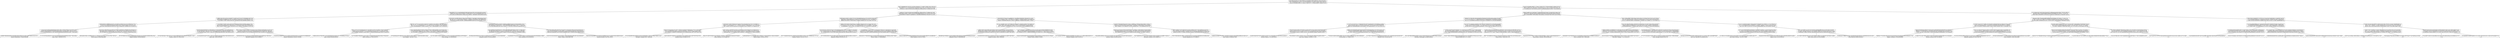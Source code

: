 graph g {
 node [shape="record"];
graph [rankdir="BT"];
"be910982854b92a5c70b07f49f424a4a6bdfeb2488536db5d3135dace04c80a2" [label="be910982854b92a5c70b07f49f424a4a6bdfeb2488536db5d3135dace04c80a2 \n 60d7339688f40491a95cb31c91692e29da9e3c131a60b2194fba7462e1d94109\n dec4610440dd8e289821c126ecac748b552f7c7705fae4568bd72d08a07d533f"];
"60d7339688f40491a95cb31c91692e29da9e3c131a60b2194fba7462e1d94109"--"be910982854b92a5c70b07f49f424a4a6bdfeb2488536db5d3135dace04c80a2"
"dec4610440dd8e289821c126ecac748b552f7c7705fae4568bd72d08a07d533f"--"be910982854b92a5c70b07f49f424a4a6bdfeb2488536db5d3135dace04c80a2"
"60d7339688f40491a95cb31c91692e29da9e3c131a60b2194fba7462e1d94109" [label="60d7339688f40491a95cb31c91692e29da9e3c131a60b2194fba7462e1d94109 \n 286e90f947b7a3cc4ed4bd6bb6979dfcdb63babc67f61c65c936d3d02ea3ab5d\n 1048f4e54726a910305bd1a6cd366ff03facccffdeb4d95a374388eb34d7c99f"];
"286e90f947b7a3cc4ed4bd6bb6979dfcdb63babc67f61c65c936d3d02ea3ab5d"--"60d7339688f40491a95cb31c91692e29da9e3c131a60b2194fba7462e1d94109"
"1048f4e54726a910305bd1a6cd366ff03facccffdeb4d95a374388eb34d7c99f"--"60d7339688f40491a95cb31c91692e29da9e3c131a60b2194fba7462e1d94109"
"286e90f947b7a3cc4ed4bd6bb6979dfcdb63babc67f61c65c936d3d02ea3ab5d" [label="286e90f947b7a3cc4ed4bd6bb6979dfcdb63babc67f61c65c936d3d02ea3ab5d \n 12df605c08c2bd1c935441bd4bf475ca6fc05a0767a0a76328b689d5c0827dc0\n 3d7d32801e355f9b3d00c6158bacd26c53f6f591746e0db87a5662b084e2bd28"];
"12df605c08c2bd1c935441bd4bf475ca6fc05a0767a0a76328b689d5c0827dc0"--"286e90f947b7a3cc4ed4bd6bb6979dfcdb63babc67f61c65c936d3d02ea3ab5d"
"3d7d32801e355f9b3d00c6158bacd26c53f6f591746e0db87a5662b084e2bd28"--"286e90f947b7a3cc4ed4bd6bb6979dfcdb63babc67f61c65c936d3d02ea3ab5d"
"12df605c08c2bd1c935441bd4bf475ca6fc05a0767a0a76328b689d5c0827dc0" [label="12df605c08c2bd1c935441bd4bf475ca6fc05a0767a0a76328b689d5c0827dc0 \n adb09a9d634c49ffdbb5e0c4b1ca42ed65e31d68d16cdcc02a02f9b028c2253c\n 113e2389d137e987c4e0ecc06332b75859efce6205fa1fa608fcacbfe64c756a"];
"adb09a9d634c49ffdbb5e0c4b1ca42ed65e31d68d16cdcc02a02f9b028c2253c"--"12df605c08c2bd1c935441bd4bf475ca6fc05a0767a0a76328b689d5c0827dc0"
"113e2389d137e987c4e0ecc06332b75859efce6205fa1fa608fcacbfe64c756a"--"12df605c08c2bd1c935441bd4bf475ca6fc05a0767a0a76328b689d5c0827dc0"
"adb09a9d634c49ffdbb5e0c4b1ca42ed65e31d68d16cdcc02a02f9b028c2253c" [label="adb09a9d634c49ffdbb5e0c4b1ca42ed65e31d68d16cdcc02a02f9b028c2253c \n 1320a23e55c56dbeef0e9b0e6b4cb65ec3ff1c15b9a619b8a51dc033f23caf2f\n 5b502dd1a396cf0eba4e4c0602ea5789c5c4dd6049c2c99df8545b2593b00c54"];
"1320a23e55c56dbeef0e9b0e6b4cb65ec3ff1c15b9a619b8a51dc033f23caf2f"--"adb09a9d634c49ffdbb5e0c4b1ca42ed65e31d68d16cdcc02a02f9b028c2253c"
"5b502dd1a396cf0eba4e4c0602ea5789c5c4dd6049c2c99df8545b2593b00c54"--"adb09a9d634c49ffdbb5e0c4b1ca42ed65e31d68d16cdcc02a02f9b028c2253c"
"1320a23e55c56dbeef0e9b0e6b4cb65ec3ff1c15b9a619b8a51dc033f23caf2f" [label="1320a23e55c56dbeef0e9b0e6b4cb65ec3ff1c15b9a619b8a51dc033f23caf2f \n de98fb7868dd0be80007b4f2df644db5d2883074ac08cced87c2661423203793\n 5115516203bad48ed25c16d74ad2695bb6da8465b69f5fe442d6c778d2c66fa1"];
"de98fb7868dd0be80007b4f2df644db5d2883074ac08cced87c2661423203793"--"1320a23e55c56dbeef0e9b0e6b4cb65ec3ff1c15b9a619b8a51dc033f23caf2f"
"5115516203bad48ed25c16d74ad2695bb6da8465b69f5fe442d6c778d2c66fa1"--"1320a23e55c56dbeef0e9b0e6b4cb65ec3ff1c15b9a619b8a51dc033f23caf2f"
"de98fb7868dd0be80007b4f2df644db5d2883074ac08cced87c2661423203793" [label="de98fb7868dd0be80007b4f2df644db5d2883074ac08cced87c2661423203793 \n Emilia Miramontes 5768581994586"];
"5115516203bad48ed25c16d74ad2695bb6da8465b69f5fe442d6c778d2c66fa1" [label="5115516203bad48ed25c16d74ad2695bb6da8465b69f5fe442d6c778d2c66fa1 \n Juan Curiel 7249529279753"];
"5b502dd1a396cf0eba4e4c0602ea5789c5c4dd6049c2c99df8545b2593b00c54" [label="5b502dd1a396cf0eba4e4c0602ea5789c5c4dd6049c2c99df8545b2593b00c54 \n d903ed00239bc14109848cdee77cc7995e923ad732f3a1067f41f78917905543\n f9576f78fe60c4d16d833e4eb8600b5a40aafc25a2305dbe540d80e59fca20ea"];
"d903ed00239bc14109848cdee77cc7995e923ad732f3a1067f41f78917905543"--"5b502dd1a396cf0eba4e4c0602ea5789c5c4dd6049c2c99df8545b2593b00c54"
"f9576f78fe60c4d16d833e4eb8600b5a40aafc25a2305dbe540d80e59fca20ea"--"5b502dd1a396cf0eba4e4c0602ea5789c5c4dd6049c2c99df8545b2593b00c54"
"d903ed00239bc14109848cdee77cc7995e923ad732f3a1067f41f78917905543" [label="d903ed00239bc14109848cdee77cc7995e923ad732f3a1067f41f78917905543 \n Eloisa Rincón 9298434863898"];
"f9576f78fe60c4d16d833e4eb8600b5a40aafc25a2305dbe540d80e59fca20ea" [label="f9576f78fe60c4d16d833e4eb8600b5a40aafc25a2305dbe540d80e59fca20ea \n Raquel Arellano 5818955666924"];
"113e2389d137e987c4e0ecc06332b75859efce6205fa1fa608fcacbfe64c756a" [label="113e2389d137e987c4e0ecc06332b75859efce6205fa1fa608fcacbfe64c756a \n 46c92b449ed56b06653ec7806a893fca3759362880184ee1a9f3cf996d9dc8c5\n ff0537485e57f3f66025bdcd7c6a4361b1d242780e632c6f5a68aac2a2dc52a6"];
"46c92b449ed56b06653ec7806a893fca3759362880184ee1a9f3cf996d9dc8c5"--"113e2389d137e987c4e0ecc06332b75859efce6205fa1fa608fcacbfe64c756a"
"ff0537485e57f3f66025bdcd7c6a4361b1d242780e632c6f5a68aac2a2dc52a6"--"113e2389d137e987c4e0ecc06332b75859efce6205fa1fa608fcacbfe64c756a"
"46c92b449ed56b06653ec7806a893fca3759362880184ee1a9f3cf996d9dc8c5" [label="46c92b449ed56b06653ec7806a893fca3759362880184ee1a9f3cf996d9dc8c5 \n 2d7ab539d28ab17efee1697a5272844cdd8b5db55402a89e44339baf92c7a952\n d1a2beaf5e03ea4674c85112b61dc4769bda5abe048c00fce7fa919d5832e3c6"];
"2d7ab539d28ab17efee1697a5272844cdd8b5db55402a89e44339baf92c7a952"--"46c92b449ed56b06653ec7806a893fca3759362880184ee1a9f3cf996d9dc8c5"
"d1a2beaf5e03ea4674c85112b61dc4769bda5abe048c00fce7fa919d5832e3c6"--"46c92b449ed56b06653ec7806a893fca3759362880184ee1a9f3cf996d9dc8c5"
"2d7ab539d28ab17efee1697a5272844cdd8b5db55402a89e44339baf92c7a952" [label="2d7ab539d28ab17efee1697a5272844cdd8b5db55402a89e44339baf92c7a952 \n Natalia Ureña 4131766125532"];
"d1a2beaf5e03ea4674c85112b61dc4769bda5abe048c00fce7fa919d5832e3c6" [label="d1a2beaf5e03ea4674c85112b61dc4769bda5abe048c00fce7fa919d5832e3c6 \n Anita Leal 7395118785367"];
"ff0537485e57f3f66025bdcd7c6a4361b1d242780e632c6f5a68aac2a2dc52a6" [label="ff0537485e57f3f66025bdcd7c6a4361b1d242780e632c6f5a68aac2a2dc52a6 \n 1d65fe565619ea14423b4aeacd7f9dfcbbf0985fce6fc3faf4f33ea738010d1c\n b349059ca5488d7f37d23ca1eb8a4a483945055fa12a2a0825e7b23f68f46e0f"];
"1d65fe565619ea14423b4aeacd7f9dfcbbf0985fce6fc3faf4f33ea738010d1c"--"ff0537485e57f3f66025bdcd7c6a4361b1d242780e632c6f5a68aac2a2dc52a6"
"b349059ca5488d7f37d23ca1eb8a4a483945055fa12a2a0825e7b23f68f46e0f"--"ff0537485e57f3f66025bdcd7c6a4361b1d242780e632c6f5a68aac2a2dc52a6"
"1d65fe565619ea14423b4aeacd7f9dfcbbf0985fce6fc3faf4f33ea738010d1c" [label="1d65fe565619ea14423b4aeacd7f9dfcbbf0985fce6fc3faf4f33ea738010d1c \n Bernardo Hinojosa 5423125969577"];
"b349059ca5488d7f37d23ca1eb8a4a483945055fa12a2a0825e7b23f68f46e0f" [label="b349059ca5488d7f37d23ca1eb8a4a483945055fa12a2a0825e7b23f68f46e0f \n Manuel Manzanares 8549191766348"];
"3d7d32801e355f9b3d00c6158bacd26c53f6f591746e0db87a5662b084e2bd28" [label="3d7d32801e355f9b3d00c6158bacd26c53f6f591746e0db87a5662b084e2bd28 \n dfb70d11cd77414a443949c3c9eb2b72169d06102da288f1b13697aff04ad3ce\n 0a686964d1fa3bdf1a9448fc7a48fddea8eff8092da054433639cb0bfd1245c8"];
"dfb70d11cd77414a443949c3c9eb2b72169d06102da288f1b13697aff04ad3ce"--"3d7d32801e355f9b3d00c6158bacd26c53f6f591746e0db87a5662b084e2bd28"
"0a686964d1fa3bdf1a9448fc7a48fddea8eff8092da054433639cb0bfd1245c8"--"3d7d32801e355f9b3d00c6158bacd26c53f6f591746e0db87a5662b084e2bd28"
"dfb70d11cd77414a443949c3c9eb2b72169d06102da288f1b13697aff04ad3ce" [label="dfb70d11cd77414a443949c3c9eb2b72169d06102da288f1b13697aff04ad3ce \n f9811a5753126156d49eeafc32712810697a243072e5a8fc6c13f2b7eeddf565\n f33b14484dbbe88af576366c3cf38e42370d715df93e8af6811b437020bacbd1"];
"f9811a5753126156d49eeafc32712810697a243072e5a8fc6c13f2b7eeddf565"--"dfb70d11cd77414a443949c3c9eb2b72169d06102da288f1b13697aff04ad3ce"
"f33b14484dbbe88af576366c3cf38e42370d715df93e8af6811b437020bacbd1"--"dfb70d11cd77414a443949c3c9eb2b72169d06102da288f1b13697aff04ad3ce"
"f9811a5753126156d49eeafc32712810697a243072e5a8fc6c13f2b7eeddf565" [label="f9811a5753126156d49eeafc32712810697a243072e5a8fc6c13f2b7eeddf565 \n 349fd1dcf542e79e91f871533cb36bd9e9f1835a99ccd2c731ec6d9ca47365a5\n 3a27b3e8884788dafd331eab14a6ec7e7d6a9b56ba6eb49ab180e43760edcf3e"];
"349fd1dcf542e79e91f871533cb36bd9e9f1835a99ccd2c731ec6d9ca47365a5"--"f9811a5753126156d49eeafc32712810697a243072e5a8fc6c13f2b7eeddf565"
"3a27b3e8884788dafd331eab14a6ec7e7d6a9b56ba6eb49ab180e43760edcf3e"--"f9811a5753126156d49eeafc32712810697a243072e5a8fc6c13f2b7eeddf565"
"349fd1dcf542e79e91f871533cb36bd9e9f1835a99ccd2c731ec6d9ca47365a5" [label="349fd1dcf542e79e91f871533cb36bd9e9f1835a99ccd2c731ec6d9ca47365a5 \n Julia Corona 9616636196552"];
"3a27b3e8884788dafd331eab14a6ec7e7d6a9b56ba6eb49ab180e43760edcf3e" [label="3a27b3e8884788dafd331eab14a6ec7e7d6a9b56ba6eb49ab180e43760edcf3e \n Berta Carrasco 4778315315575"];
"f33b14484dbbe88af576366c3cf38e42370d715df93e8af6811b437020bacbd1" [label="f33b14484dbbe88af576366c3cf38e42370d715df93e8af6811b437020bacbd1 \n 4576e490a6a587c88d2a613c8c1d8de2474f5010db30719b98549c9d90cc6dda\n bca74b1a88d1500ff2f16d0c001cc07d51eca92efe91b940080eec26f70084b0"];
"4576e490a6a587c88d2a613c8c1d8de2474f5010db30719b98549c9d90cc6dda"--"f33b14484dbbe88af576366c3cf38e42370d715df93e8af6811b437020bacbd1"
"bca74b1a88d1500ff2f16d0c001cc07d51eca92efe91b940080eec26f70084b0"--"f33b14484dbbe88af576366c3cf38e42370d715df93e8af6811b437020bacbd1"
"4576e490a6a587c88d2a613c8c1d8de2474f5010db30719b98549c9d90cc6dda" [label="4576e490a6a587c88d2a613c8c1d8de2474f5010db30719b98549c9d90cc6dda \n Lola Delapaz 7382344774121"];
"bca74b1a88d1500ff2f16d0c001cc07d51eca92efe91b940080eec26f70084b0" [label="bca74b1a88d1500ff2f16d0c001cc07d51eca92efe91b940080eec26f70084b0 \n Sonia Arteaga 2511893949443"];
"0a686964d1fa3bdf1a9448fc7a48fddea8eff8092da054433639cb0bfd1245c8" [label="0a686964d1fa3bdf1a9448fc7a48fddea8eff8092da054433639cb0bfd1245c8 \n cde14ddfb9bc054b9936203711982c8d5ef880468f7668e41f3627107f8b258b\n 37c670ba3af6aae0bc4947b5a37ba49137155b2b5b74f03ae5454ee640824f12"];
"cde14ddfb9bc054b9936203711982c8d5ef880468f7668e41f3627107f8b258b"--"0a686964d1fa3bdf1a9448fc7a48fddea8eff8092da054433639cb0bfd1245c8"
"37c670ba3af6aae0bc4947b5a37ba49137155b2b5b74f03ae5454ee640824f12"--"0a686964d1fa3bdf1a9448fc7a48fddea8eff8092da054433639cb0bfd1245c8"
"cde14ddfb9bc054b9936203711982c8d5ef880468f7668e41f3627107f8b258b" [label="cde14ddfb9bc054b9936203711982c8d5ef880468f7668e41f3627107f8b258b \n fb19fdec68283f49ad792760d147c6d6ba4b7f2f71fa5fc5d73444520b963f60\n 1aba4fbe6627be2afb2b2d9437b6bece7a920b5d3e8a62842949edfeea7af860"];
"fb19fdec68283f49ad792760d147c6d6ba4b7f2f71fa5fc5d73444520b963f60"--"cde14ddfb9bc054b9936203711982c8d5ef880468f7668e41f3627107f8b258b"
"1aba4fbe6627be2afb2b2d9437b6bece7a920b5d3e8a62842949edfeea7af860"--"cde14ddfb9bc054b9936203711982c8d5ef880468f7668e41f3627107f8b258b"
"fb19fdec68283f49ad792760d147c6d6ba4b7f2f71fa5fc5d73444520b963f60" [label="fb19fdec68283f49ad792760d147c6d6ba4b7f2f71fa5fc5d73444520b963f60 \n Benjamín Atencio 3423442386382"];
"1aba4fbe6627be2afb2b2d9437b6bece7a920b5d3e8a62842949edfeea7af860" [label="1aba4fbe6627be2afb2b2d9437b6bece7a920b5d3e8a62842949edfeea7af860 \n Luisa Ledesma 9535259393415"];
"37c670ba3af6aae0bc4947b5a37ba49137155b2b5b74f03ae5454ee640824f12" [label="37c670ba3af6aae0bc4947b5a37ba49137155b2b5b74f03ae5454ee640824f12 \n c563252d14b2e0e4b47b2445c8d0611f2fb50d9838b4e88c4f423eee2b8d4650\n 0d69c0b35deab0887ed576f549318d0fbb01ba4751b9d3910fa5cdbb0fc2be0d"];
"c563252d14b2e0e4b47b2445c8d0611f2fb50d9838b4e88c4f423eee2b8d4650"--"37c670ba3af6aae0bc4947b5a37ba49137155b2b5b74f03ae5454ee640824f12"
"0d69c0b35deab0887ed576f549318d0fbb01ba4751b9d3910fa5cdbb0fc2be0d"--"37c670ba3af6aae0bc4947b5a37ba49137155b2b5b74f03ae5454ee640824f12"
"c563252d14b2e0e4b47b2445c8d0611f2fb50d9838b4e88c4f423eee2b8d4650" [label="c563252d14b2e0e4b47b2445c8d0611f2fb50d9838b4e88c4f423eee2b8d4650 \n Tomás Collazo 3248334987396"];
"0d69c0b35deab0887ed576f549318d0fbb01ba4751b9d3910fa5cdbb0fc2be0d" [label="0d69c0b35deab0887ed576f549318d0fbb01ba4751b9d3910fa5cdbb0fc2be0d \n Gabriela Rosales 9143782178676"];
"1048f4e54726a910305bd1a6cd366ff03facccffdeb4d95a374388eb34d7c99f" [label="1048f4e54726a910305bd1a6cd366ff03facccffdeb4d95a374388eb34d7c99f \n b69f3ab6a2a5b921a309e7d37a9159fcd8d8848adcea2255c503f32328542063\n 9b2dd3f4f31f70a8ac97aad6fdb591156a08fb43669d5fdc350bcd67811a01fe"];
"b69f3ab6a2a5b921a309e7d37a9159fcd8d8848adcea2255c503f32328542063"--"1048f4e54726a910305bd1a6cd366ff03facccffdeb4d95a374388eb34d7c99f"
"9b2dd3f4f31f70a8ac97aad6fdb591156a08fb43669d5fdc350bcd67811a01fe"--"1048f4e54726a910305bd1a6cd366ff03facccffdeb4d95a374388eb34d7c99f"
"b69f3ab6a2a5b921a309e7d37a9159fcd8d8848adcea2255c503f32328542063" [label="b69f3ab6a2a5b921a309e7d37a9159fcd8d8848adcea2255c503f32328542063 \n 1ddaf3ef427e09d16680e91623abd4cd7e0ccfc0ed9cf10e22b471502df8d214\n f9dfbe550f1600f337983f2f3da147a8fe831668afc42674c3c29a9c70612625"];
"1ddaf3ef427e09d16680e91623abd4cd7e0ccfc0ed9cf10e22b471502df8d214"--"b69f3ab6a2a5b921a309e7d37a9159fcd8d8848adcea2255c503f32328542063"
"f9dfbe550f1600f337983f2f3da147a8fe831668afc42674c3c29a9c70612625"--"b69f3ab6a2a5b921a309e7d37a9159fcd8d8848adcea2255c503f32328542063"
"1ddaf3ef427e09d16680e91623abd4cd7e0ccfc0ed9cf10e22b471502df8d214" [label="1ddaf3ef427e09d16680e91623abd4cd7e0ccfc0ed9cf10e22b471502df8d214 \n f4eba37335ede46aa2512977119fcfe2324604827d069ab9aa770c27c5920a86\n 8ff131b0eb1a28f7ff7fcee44031a434b0bf4c2ec83704b8c971b75d8b562541"];
"f4eba37335ede46aa2512977119fcfe2324604827d069ab9aa770c27c5920a86"--"1ddaf3ef427e09d16680e91623abd4cd7e0ccfc0ed9cf10e22b471502df8d214"
"8ff131b0eb1a28f7ff7fcee44031a434b0bf4c2ec83704b8c971b75d8b562541"--"1ddaf3ef427e09d16680e91623abd4cd7e0ccfc0ed9cf10e22b471502df8d214"
"f4eba37335ede46aa2512977119fcfe2324604827d069ab9aa770c27c5920a86" [label="f4eba37335ede46aa2512977119fcfe2324604827d069ab9aa770c27c5920a86 \n 67e1f3c8b4f95594ceddb834a4052fc4b808d9e12368783338aa7d8df225ef5c\n caf451b0643f725dba933140a000b91ce25c28b94ec0eb1c087f7b97f3d1976b"];
"67e1f3c8b4f95594ceddb834a4052fc4b808d9e12368783338aa7d8df225ef5c"--"f4eba37335ede46aa2512977119fcfe2324604827d069ab9aa770c27c5920a86"
"caf451b0643f725dba933140a000b91ce25c28b94ec0eb1c087f7b97f3d1976b"--"f4eba37335ede46aa2512977119fcfe2324604827d069ab9aa770c27c5920a86"
"67e1f3c8b4f95594ceddb834a4052fc4b808d9e12368783338aa7d8df225ef5c" [label="67e1f3c8b4f95594ceddb834a4052fc4b808d9e12368783338aa7d8df225ef5c \n Santiago Colunga 6545172881849"];
"caf451b0643f725dba933140a000b91ce25c28b94ec0eb1c087f7b97f3d1976b" [label="caf451b0643f725dba933140a000b91ce25c28b94ec0eb1c087f7b97f3d1976b \n Ariadna Duran 5978845147327"];
"8ff131b0eb1a28f7ff7fcee44031a434b0bf4c2ec83704b8c971b75d8b562541" [label="8ff131b0eb1a28f7ff7fcee44031a434b0bf4c2ec83704b8c971b75d8b562541 \n fb0ce7d1398736546e72da7f3956dcc294093cc7f46a9d86559e64c8479e0bdc\n 1a6984ef92bb574c239bbf6d1ef81fccf88d5a77e6ebcbb0042c18b44328b098"];
"fb0ce7d1398736546e72da7f3956dcc294093cc7f46a9d86559e64c8479e0bdc"--"8ff131b0eb1a28f7ff7fcee44031a434b0bf4c2ec83704b8c971b75d8b562541"
"1a6984ef92bb574c239bbf6d1ef81fccf88d5a77e6ebcbb0042c18b44328b098"--"8ff131b0eb1a28f7ff7fcee44031a434b0bf4c2ec83704b8c971b75d8b562541"
"fb0ce7d1398736546e72da7f3956dcc294093cc7f46a9d86559e64c8479e0bdc" [label="fb0ce7d1398736546e72da7f3956dcc294093cc7f46a9d86559e64c8479e0bdc \n Berta Pedraza 3133762889729"];
"1a6984ef92bb574c239bbf6d1ef81fccf88d5a77e6ebcbb0042c18b44328b098" [label="1a6984ef92bb574c239bbf6d1ef81fccf88d5a77e6ebcbb0042c18b44328b098 \n Andrés Anaya 1453651187815"];
"f9dfbe550f1600f337983f2f3da147a8fe831668afc42674c3c29a9c70612625" [label="f9dfbe550f1600f337983f2f3da147a8fe831668afc42674c3c29a9c70612625 \n 91616c94181c392f23d7ded772870e9bbb6ed4b014d3312e50ffb5371e644e8b\n 2c44dfdf6bf61c7aed1ac2f972a326add1057962d1411bbd26f1f2c3ade3af5f"];
"91616c94181c392f23d7ded772870e9bbb6ed4b014d3312e50ffb5371e644e8b"--"f9dfbe550f1600f337983f2f3da147a8fe831668afc42674c3c29a9c70612625"
"2c44dfdf6bf61c7aed1ac2f972a326add1057962d1411bbd26f1f2c3ade3af5f"--"f9dfbe550f1600f337983f2f3da147a8fe831668afc42674c3c29a9c70612625"
"91616c94181c392f23d7ded772870e9bbb6ed4b014d3312e50ffb5371e644e8b" [label="91616c94181c392f23d7ded772870e9bbb6ed4b014d3312e50ffb5371e644e8b \n 667274d4b0629ed2cb1c080603af3004d8602100cb1c26113d5bfce3e176741b\n 3f2743f390c893bc7b33f159f024a881ddae58e628b78f64da30fd1ec18dc01f"];
"667274d4b0629ed2cb1c080603af3004d8602100cb1c26113d5bfce3e176741b"--"91616c94181c392f23d7ded772870e9bbb6ed4b014d3312e50ffb5371e644e8b"
"3f2743f390c893bc7b33f159f024a881ddae58e628b78f64da30fd1ec18dc01f"--"91616c94181c392f23d7ded772870e9bbb6ed4b014d3312e50ffb5371e644e8b"
"667274d4b0629ed2cb1c080603af3004d8602100cb1c26113d5bfce3e176741b" [label="667274d4b0629ed2cb1c080603af3004d8602100cb1c26113d5bfce3e176741b \n Virginia Fuentes 3415351797317"];
"3f2743f390c893bc7b33f159f024a881ddae58e628b78f64da30fd1ec18dc01f" [label="3f2743f390c893bc7b33f159f024a881ddae58e628b78f64da30fd1ec18dc01f \n Alejandra Palomo 8529341247131"];
"2c44dfdf6bf61c7aed1ac2f972a326add1057962d1411bbd26f1f2c3ade3af5f" [label="2c44dfdf6bf61c7aed1ac2f972a326add1057962d1411bbd26f1f2c3ade3af5f \n bbd3a0422178bc8bc8a4a6a73dc9b463fb54639426a79d7d98b8ea20b675866d\n aebba245d8b1d873ed00b36dd0bde456e53eb20aa9892af8d791c9c69f839f17"];
"bbd3a0422178bc8bc8a4a6a73dc9b463fb54639426a79d7d98b8ea20b675866d"--"2c44dfdf6bf61c7aed1ac2f972a326add1057962d1411bbd26f1f2c3ade3af5f"
"aebba245d8b1d873ed00b36dd0bde456e53eb20aa9892af8d791c9c69f839f17"--"2c44dfdf6bf61c7aed1ac2f972a326add1057962d1411bbd26f1f2c3ade3af5f"
"bbd3a0422178bc8bc8a4a6a73dc9b463fb54639426a79d7d98b8ea20b675866d" [label="bbd3a0422178bc8bc8a4a6a73dc9b463fb54639426a79d7d98b8ea20b675866d \n Martín Solano 1375985648945"];
"aebba245d8b1d873ed00b36dd0bde456e53eb20aa9892af8d791c9c69f839f17" [label="aebba245d8b1d873ed00b36dd0bde456e53eb20aa9892af8d791c9c69f839f17 \n Elena Esparza 4156133725951"];
"9b2dd3f4f31f70a8ac97aad6fdb591156a08fb43669d5fdc350bcd67811a01fe" [label="9b2dd3f4f31f70a8ac97aad6fdb591156a08fb43669d5fdc350bcd67811a01fe \n d417e11484f0f11d0127d7678fa2033199e4d71cc9b08e3a998257b61689d1e9\n 184d620798e9b68396a4b55228cbc149ff80dac70f48da0380a289811336dcc7"];
"d417e11484f0f11d0127d7678fa2033199e4d71cc9b08e3a998257b61689d1e9"--"9b2dd3f4f31f70a8ac97aad6fdb591156a08fb43669d5fdc350bcd67811a01fe"
"184d620798e9b68396a4b55228cbc149ff80dac70f48da0380a289811336dcc7"--"9b2dd3f4f31f70a8ac97aad6fdb591156a08fb43669d5fdc350bcd67811a01fe"
"d417e11484f0f11d0127d7678fa2033199e4d71cc9b08e3a998257b61689d1e9" [label="d417e11484f0f11d0127d7678fa2033199e4d71cc9b08e3a998257b61689d1e9 \n e36ffc704fb7c9d454f6ba5fd10b902a7bf31fc4d485a636e2106c8ac6bfe0a2\n caa371edc8a9212e896983e5ca57ba141e5d1ae0325f3f61fb98ff8595e3fe01"];
"e36ffc704fb7c9d454f6ba5fd10b902a7bf31fc4d485a636e2106c8ac6bfe0a2"--"d417e11484f0f11d0127d7678fa2033199e4d71cc9b08e3a998257b61689d1e9"
"caa371edc8a9212e896983e5ca57ba141e5d1ae0325f3f61fb98ff8595e3fe01"--"d417e11484f0f11d0127d7678fa2033199e4d71cc9b08e3a998257b61689d1e9"
"e36ffc704fb7c9d454f6ba5fd10b902a7bf31fc4d485a636e2106c8ac6bfe0a2" [label="e36ffc704fb7c9d454f6ba5fd10b902a7bf31fc4d485a636e2106c8ac6bfe0a2 \n cff046ff18ab76666b152ab053dd6801bf63a9d0a0e208b6619349ebaa2b2eb0\n 140c685005632dcf6c6451e4ef556324318e3141a6f3b85c614e6f0749d79d52"];
"cff046ff18ab76666b152ab053dd6801bf63a9d0a0e208b6619349ebaa2b2eb0"--"e36ffc704fb7c9d454f6ba5fd10b902a7bf31fc4d485a636e2106c8ac6bfe0a2"
"140c685005632dcf6c6451e4ef556324318e3141a6f3b85c614e6f0749d79d52"--"e36ffc704fb7c9d454f6ba5fd10b902a7bf31fc4d485a636e2106c8ac6bfe0a2"
"cff046ff18ab76666b152ab053dd6801bf63a9d0a0e208b6619349ebaa2b2eb0" [label="cff046ff18ab76666b152ab053dd6801bf63a9d0a0e208b6619349ebaa2b2eb0 \n Alejandra Perea 6728483899248"];
"140c685005632dcf6c6451e4ef556324318e3141a6f3b85c614e6f0749d79d52" [label="140c685005632dcf6c6451e4ef556324318e3141a6f3b85c614e6f0749d79d52 \n Joaquín Escobar 1649179949428"];
"caa371edc8a9212e896983e5ca57ba141e5d1ae0325f3f61fb98ff8595e3fe01" [label="caa371edc8a9212e896983e5ca57ba141e5d1ae0325f3f61fb98ff8595e3fe01 \n 3e9ac9c5ef938ed68764be09eb8fbd878506285f64d21f7dd1b3d3c61a7bfa4d\n 957026b4d125970c77db9d0540088f9ec3015bfe1e1a17cd90c5d88c0d495314"];
"3e9ac9c5ef938ed68764be09eb8fbd878506285f64d21f7dd1b3d3c61a7bfa4d"--"caa371edc8a9212e896983e5ca57ba141e5d1ae0325f3f61fb98ff8595e3fe01"
"957026b4d125970c77db9d0540088f9ec3015bfe1e1a17cd90c5d88c0d495314"--"caa371edc8a9212e896983e5ca57ba141e5d1ae0325f3f61fb98ff8595e3fe01"
"3e9ac9c5ef938ed68764be09eb8fbd878506285f64d21f7dd1b3d3c61a7bfa4d" [label="3e9ac9c5ef938ed68764be09eb8fbd878506285f64d21f7dd1b3d3c61a7bfa4d \n Susana Pizarro 5869427542697"];
"957026b4d125970c77db9d0540088f9ec3015bfe1e1a17cd90c5d88c0d495314" [label="957026b4d125970c77db9d0540088f9ec3015bfe1e1a17cd90c5d88c0d495314 \n Micaela Munguía 2493574478278"];
"184d620798e9b68396a4b55228cbc149ff80dac70f48da0380a289811336dcc7" [label="184d620798e9b68396a4b55228cbc149ff80dac70f48da0380a289811336dcc7 \n 85b82ae5a28cf2b5c805d18e90596db71ee5f98dc13486280b651f5dd44e8685\n cbf87c59860372f197d8b45075a55fc5c60f9ad1bf771f2fc36890ad1e937927"];
"85b82ae5a28cf2b5c805d18e90596db71ee5f98dc13486280b651f5dd44e8685"--"184d620798e9b68396a4b55228cbc149ff80dac70f48da0380a289811336dcc7"
"cbf87c59860372f197d8b45075a55fc5c60f9ad1bf771f2fc36890ad1e937927"--"184d620798e9b68396a4b55228cbc149ff80dac70f48da0380a289811336dcc7"
"85b82ae5a28cf2b5c805d18e90596db71ee5f98dc13486280b651f5dd44e8685" [label="85b82ae5a28cf2b5c805d18e90596db71ee5f98dc13486280b651f5dd44e8685 \n 248a4d9b2af9d9accdad74e3c445d85a7657ddb7ef319182bcfb7e6b26aa8a4e\n 04e7ebbfd392e2f75f35e1b2978b4ffc24036e10ef40872aa3aff02718cfe1cc"];
"248a4d9b2af9d9accdad74e3c445d85a7657ddb7ef319182bcfb7e6b26aa8a4e"--"85b82ae5a28cf2b5c805d18e90596db71ee5f98dc13486280b651f5dd44e8685"
"04e7ebbfd392e2f75f35e1b2978b4ffc24036e10ef40872aa3aff02718cfe1cc"--"85b82ae5a28cf2b5c805d18e90596db71ee5f98dc13486280b651f5dd44e8685"
"248a4d9b2af9d9accdad74e3c445d85a7657ddb7ef319182bcfb7e6b26aa8a4e" [label="248a4d9b2af9d9accdad74e3c445d85a7657ddb7ef319182bcfb7e6b26aa8a4e \n Antonia Solano 8539381438762"];
"04e7ebbfd392e2f75f35e1b2978b4ffc24036e10ef40872aa3aff02718cfe1cc" [label="04e7ebbfd392e2f75f35e1b2978b4ffc24036e10ef40872aa3aff02718cfe1cc \n Bernardo Gamboa 5281164889721"];
"cbf87c59860372f197d8b45075a55fc5c60f9ad1bf771f2fc36890ad1e937927" [label="cbf87c59860372f197d8b45075a55fc5c60f9ad1bf771f2fc36890ad1e937927 \n d79e729643b6c85cc98f3c130949878922072ee4edb1966d8656c934996e280e\n 2d889cd1dcf46c7f7cf068c148389d23e480307edb386bba0bffcabc5a6b1ecd"];
"d79e729643b6c85cc98f3c130949878922072ee4edb1966d8656c934996e280e"--"cbf87c59860372f197d8b45075a55fc5c60f9ad1bf771f2fc36890ad1e937927"
"2d889cd1dcf46c7f7cf068c148389d23e480307edb386bba0bffcabc5a6b1ecd"--"cbf87c59860372f197d8b45075a55fc5c60f9ad1bf771f2fc36890ad1e937927"
"d79e729643b6c85cc98f3c130949878922072ee4edb1966d8656c934996e280e" [label="d79e729643b6c85cc98f3c130949878922072ee4edb1966d8656c934996e280e \n Gerardo Aguilera 8574751488674"];
"2d889cd1dcf46c7f7cf068c148389d23e480307edb386bba0bffcabc5a6b1ecd" [label="2d889cd1dcf46c7f7cf068c148389d23e480307edb386bba0bffcabc5a6b1ecd \n José Puente 5539893875495"];
"dec4610440dd8e289821c126ecac748b552f7c7705fae4568bd72d08a07d533f" [label="dec4610440dd8e289821c126ecac748b552f7c7705fae4568bd72d08a07d533f \n efb9e53a8f052eb15665fda677b4bbe0e9565d07da6c234c8eb03b07e8ebc18b\n 07333d9da30457e95549cb2b3ee5b701ef89ae6eaba8501f604778258148f534"];
"efb9e53a8f052eb15665fda677b4bbe0e9565d07da6c234c8eb03b07e8ebc18b"--"dec4610440dd8e289821c126ecac748b552f7c7705fae4568bd72d08a07d533f"
"07333d9da30457e95549cb2b3ee5b701ef89ae6eaba8501f604778258148f534"--"dec4610440dd8e289821c126ecac748b552f7c7705fae4568bd72d08a07d533f"
"efb9e53a8f052eb15665fda677b4bbe0e9565d07da6c234c8eb03b07e8ebc18b" [label="efb9e53a8f052eb15665fda677b4bbe0e9565d07da6c234c8eb03b07e8ebc18b \n 39068478155bbc981eb9cdab9ef8c9cf0eb0e6d2495964a0bcaab46ec5fac8ab\n 2b6cc336be4f0f8276095c8daa7e942a06a412c83d4a678e2554015a262395a6"];
"39068478155bbc981eb9cdab9ef8c9cf0eb0e6d2495964a0bcaab46ec5fac8ab"--"efb9e53a8f052eb15665fda677b4bbe0e9565d07da6c234c8eb03b07e8ebc18b"
"2b6cc336be4f0f8276095c8daa7e942a06a412c83d4a678e2554015a262395a6"--"efb9e53a8f052eb15665fda677b4bbe0e9565d07da6c234c8eb03b07e8ebc18b"
"39068478155bbc981eb9cdab9ef8c9cf0eb0e6d2495964a0bcaab46ec5fac8ab" [label="39068478155bbc981eb9cdab9ef8c9cf0eb0e6d2495964a0bcaab46ec5fac8ab \n ac7c075c16c2b43531c175bb830b384c95074ded6bebb32392b9f06e4aa9bf4a\n 54a210273a1eb9e6eccb95fd2e57bb798c3972d5bb92974c1855af544edad6f7"];
"ac7c075c16c2b43531c175bb830b384c95074ded6bebb32392b9f06e4aa9bf4a"--"39068478155bbc981eb9cdab9ef8c9cf0eb0e6d2495964a0bcaab46ec5fac8ab"
"54a210273a1eb9e6eccb95fd2e57bb798c3972d5bb92974c1855af544edad6f7"--"39068478155bbc981eb9cdab9ef8c9cf0eb0e6d2495964a0bcaab46ec5fac8ab"
"ac7c075c16c2b43531c175bb830b384c95074ded6bebb32392b9f06e4aa9bf4a" [label="ac7c075c16c2b43531c175bb830b384c95074ded6bebb32392b9f06e4aa9bf4a \n e95b3f7efcb041d891d70782fd1aa2e64ac6073c024cce8e2e3d287fe6e83f4f\n adf891dd7e0d06d8daddd784403a0bd2159769ad9c99cbc224c795c4a36cca26"];
"e95b3f7efcb041d891d70782fd1aa2e64ac6073c024cce8e2e3d287fe6e83f4f"--"ac7c075c16c2b43531c175bb830b384c95074ded6bebb32392b9f06e4aa9bf4a"
"adf891dd7e0d06d8daddd784403a0bd2159769ad9c99cbc224c795c4a36cca26"--"ac7c075c16c2b43531c175bb830b384c95074ded6bebb32392b9f06e4aa9bf4a"
"e95b3f7efcb041d891d70782fd1aa2e64ac6073c024cce8e2e3d287fe6e83f4f" [label="e95b3f7efcb041d891d70782fd1aa2e64ac6073c024cce8e2e3d287fe6e83f4f \n aac8b35e9a05407e0197a6fa5c5cd29c72cc3340ed062201ee2c003a2ca8482d\n 785a59ef4e51a465ec79e48c15e2ce17891b8eebb32df8a870ead691cf26f177"];
"aac8b35e9a05407e0197a6fa5c5cd29c72cc3340ed062201ee2c003a2ca8482d"--"e95b3f7efcb041d891d70782fd1aa2e64ac6073c024cce8e2e3d287fe6e83f4f"
"785a59ef4e51a465ec79e48c15e2ce17891b8eebb32df8a870ead691cf26f177"--"e95b3f7efcb041d891d70782fd1aa2e64ac6073c024cce8e2e3d287fe6e83f4f"
"aac8b35e9a05407e0197a6fa5c5cd29c72cc3340ed062201ee2c003a2ca8482d" [label="aac8b35e9a05407e0197a6fa5c5cd29c72cc3340ed062201ee2c003a2ca8482d \n Hernán Polanco 2723128978614"];
"785a59ef4e51a465ec79e48c15e2ce17891b8eebb32df8a870ead691cf26f177" [label="785a59ef4e51a465ec79e48c15e2ce17891b8eebb32df8a870ead691cf26f177 \n Ana Luisa Ceballos 2419851171126"];
"adf891dd7e0d06d8daddd784403a0bd2159769ad9c99cbc224c795c4a36cca26" [label="adf891dd7e0d06d8daddd784403a0bd2159769ad9c99cbc224c795c4a36cca26 \n 72f1db433cb6f2e4e8b558f8b726ccfa707f83478f86d065abc3062c9804fe56\n e1c784517be6a3f2a3c40c86ada026e36f2f132b71eb650d24e9336405fe7f07"];
"72f1db433cb6f2e4e8b558f8b726ccfa707f83478f86d065abc3062c9804fe56"--"adf891dd7e0d06d8daddd784403a0bd2159769ad9c99cbc224c795c4a36cca26"
"e1c784517be6a3f2a3c40c86ada026e36f2f132b71eb650d24e9336405fe7f07"--"adf891dd7e0d06d8daddd784403a0bd2159769ad9c99cbc224c795c4a36cca26"
"72f1db433cb6f2e4e8b558f8b726ccfa707f83478f86d065abc3062c9804fe56" [label="72f1db433cb6f2e4e8b558f8b726ccfa707f83478f86d065abc3062c9804fe56 \n Victoria Baca 1577658671579"];
"e1c784517be6a3f2a3c40c86ada026e36f2f132b71eb650d24e9336405fe7f07" [label="e1c784517be6a3f2a3c40c86ada026e36f2f132b71eb650d24e9336405fe7f07 \n Eduardo Toro 2522652393787"];
"54a210273a1eb9e6eccb95fd2e57bb798c3972d5bb92974c1855af544edad6f7" [label="54a210273a1eb9e6eccb95fd2e57bb798c3972d5bb92974c1855af544edad6f7 \n 17e09eccdc097f2e87870bb0bc77e1194f25bcb25a51645136cd77bf6cbf2898\n 0e2f8a1af5a341bed5fec8a0d5aa0f046d3710619c28616d7e9987ff574d7018"];
"17e09eccdc097f2e87870bb0bc77e1194f25bcb25a51645136cd77bf6cbf2898"--"54a210273a1eb9e6eccb95fd2e57bb798c3972d5bb92974c1855af544edad6f7"
"0e2f8a1af5a341bed5fec8a0d5aa0f046d3710619c28616d7e9987ff574d7018"--"54a210273a1eb9e6eccb95fd2e57bb798c3972d5bb92974c1855af544edad6f7"
"17e09eccdc097f2e87870bb0bc77e1194f25bcb25a51645136cd77bf6cbf2898" [label="17e09eccdc097f2e87870bb0bc77e1194f25bcb25a51645136cd77bf6cbf2898 \n f02c1bb78b8cd96fab40d6b74240c470b467fdc9dc2b1b7fe4f2c9dbe5496b6d\n 563d273d6e33f068da4db855940b4db4d52b7dc73b5989b51870dcce2a2323da"];
"f02c1bb78b8cd96fab40d6b74240c470b467fdc9dc2b1b7fe4f2c9dbe5496b6d"--"17e09eccdc097f2e87870bb0bc77e1194f25bcb25a51645136cd77bf6cbf2898"
"563d273d6e33f068da4db855940b4db4d52b7dc73b5989b51870dcce2a2323da"--"17e09eccdc097f2e87870bb0bc77e1194f25bcb25a51645136cd77bf6cbf2898"
"f02c1bb78b8cd96fab40d6b74240c470b467fdc9dc2b1b7fe4f2c9dbe5496b6d" [label="f02c1bb78b8cd96fab40d6b74240c470b467fdc9dc2b1b7fe4f2c9dbe5496b6d \n Jerónimo Mondragón 4244892458934"];
"563d273d6e33f068da4db855940b4db4d52b7dc73b5989b51870dcce2a2323da" [label="563d273d6e33f068da4db855940b4db4d52b7dc73b5989b51870dcce2a2323da \n Sancho Botello 6672737721625"];
"0e2f8a1af5a341bed5fec8a0d5aa0f046d3710619c28616d7e9987ff574d7018" [label="0e2f8a1af5a341bed5fec8a0d5aa0f046d3710619c28616d7e9987ff574d7018 \n f68772035d9803425062dc736c46e3b10f1f92c0c1f4bd7401a2633640a2e402\n 9baf392676791754a4775dbd1f15669c89cf68e112bb32748a5d38ab8cbd37c7"];
"f68772035d9803425062dc736c46e3b10f1f92c0c1f4bd7401a2633640a2e402"--"0e2f8a1af5a341bed5fec8a0d5aa0f046d3710619c28616d7e9987ff574d7018"
"9baf392676791754a4775dbd1f15669c89cf68e112bb32748a5d38ab8cbd37c7"--"0e2f8a1af5a341bed5fec8a0d5aa0f046d3710619c28616d7e9987ff574d7018"
"f68772035d9803425062dc736c46e3b10f1f92c0c1f4bd7401a2633640a2e402" [label="f68772035d9803425062dc736c46e3b10f1f92c0c1f4bd7401a2633640a2e402 \n Teresa Olivas 7928325917223"];
"9baf392676791754a4775dbd1f15669c89cf68e112bb32748a5d38ab8cbd37c7" [label="9baf392676791754a4775dbd1f15669c89cf68e112bb32748a5d38ab8cbd37c7 \n Maricarmen Carmona 2981835864169"];
"2b6cc336be4f0f8276095c8daa7e942a06a412c83d4a678e2554015a262395a6" [label="2b6cc336be4f0f8276095c8daa7e942a06a412c83d4a678e2554015a262395a6 \n 504214b149b290a5865c1693826322e0cbd28ac7e318021b8ea35f4ac64650f7\n d1e5c221e883661b06911958aeebeb757b9499745313698411c17e247fb467e3"];
"504214b149b290a5865c1693826322e0cbd28ac7e318021b8ea35f4ac64650f7"--"2b6cc336be4f0f8276095c8daa7e942a06a412c83d4a678e2554015a262395a6"
"d1e5c221e883661b06911958aeebeb757b9499745313698411c17e247fb467e3"--"2b6cc336be4f0f8276095c8daa7e942a06a412c83d4a678e2554015a262395a6"
"504214b149b290a5865c1693826322e0cbd28ac7e318021b8ea35f4ac64650f7" [label="504214b149b290a5865c1693826322e0cbd28ac7e318021b8ea35f4ac64650f7 \n e6fb8e7b68fbccd180ff0894322c8643fb529e2623d8224ad8a435d8e9848dc2\n dc6499dd8be4f05071fbed9b1bdd1a09448210c3de0a5d7459ca43b43bbda04f"];
"e6fb8e7b68fbccd180ff0894322c8643fb529e2623d8224ad8a435d8e9848dc2"--"504214b149b290a5865c1693826322e0cbd28ac7e318021b8ea35f4ac64650f7"
"dc6499dd8be4f05071fbed9b1bdd1a09448210c3de0a5d7459ca43b43bbda04f"--"504214b149b290a5865c1693826322e0cbd28ac7e318021b8ea35f4ac64650f7"
"e6fb8e7b68fbccd180ff0894322c8643fb529e2623d8224ad8a435d8e9848dc2" [label="e6fb8e7b68fbccd180ff0894322c8643fb529e2623d8224ad8a435d8e9848dc2 \n 6d5b4f5d710c0760cfd329314743e680862a3585d7fcfc41e1b86b22e409b252\n 6e16c16a5e617034e8a2c0f6d40e94021663707802514d4a2485f274e37af231"];
"6d5b4f5d710c0760cfd329314743e680862a3585d7fcfc41e1b86b22e409b252"--"e6fb8e7b68fbccd180ff0894322c8643fb529e2623d8224ad8a435d8e9848dc2"
"6e16c16a5e617034e8a2c0f6d40e94021663707802514d4a2485f274e37af231"--"e6fb8e7b68fbccd180ff0894322c8643fb529e2623d8224ad8a435d8e9848dc2"
"6d5b4f5d710c0760cfd329314743e680862a3585d7fcfc41e1b86b22e409b252" [label="6d5b4f5d710c0760cfd329314743e680862a3585d7fcfc41e1b86b22e409b252 \n Silvia Coronado 9451756854448"];
"6e16c16a5e617034e8a2c0f6d40e94021663707802514d4a2485f274e37af231" [label="6e16c16a5e617034e8a2c0f6d40e94021663707802514d4a2485f274e37af231 \n Mercedes Venegas 7731743164134"];
"dc6499dd8be4f05071fbed9b1bdd1a09448210c3de0a5d7459ca43b43bbda04f" [label="dc6499dd8be4f05071fbed9b1bdd1a09448210c3de0a5d7459ca43b43bbda04f \n f7719731824d4527ea95c3f87a1510bba57e2560e19438a595b170f69c90b88f\n b8c8abccd3261b70035dcbfc1edb044eaab57311cb70b12d81c4a93d6ff70b69"];
"f7719731824d4527ea95c3f87a1510bba57e2560e19438a595b170f69c90b88f"--"dc6499dd8be4f05071fbed9b1bdd1a09448210c3de0a5d7459ca43b43bbda04f"
"b8c8abccd3261b70035dcbfc1edb044eaab57311cb70b12d81c4a93d6ff70b69"--"dc6499dd8be4f05071fbed9b1bdd1a09448210c3de0a5d7459ca43b43bbda04f"
"f7719731824d4527ea95c3f87a1510bba57e2560e19438a595b170f69c90b88f" [label="f7719731824d4527ea95c3f87a1510bba57e2560e19438a595b170f69c90b88f \n Sonia Santiago 4881867481795"];
"b8c8abccd3261b70035dcbfc1edb044eaab57311cb70b12d81c4a93d6ff70b69" [label="b8c8abccd3261b70035dcbfc1edb044eaab57311cb70b12d81c4a93d6ff70b69 \n José Luis Saavedra 4553884933613"];
"d1e5c221e883661b06911958aeebeb757b9499745313698411c17e247fb467e3" [label="d1e5c221e883661b06911958aeebeb757b9499745313698411c17e247fb467e3 \n e07312b2e56084990842838de9e141909df073b9dfdc11aab5d16de05ed1d0d4\n 8d51ccb27df97a1acc62cd15202b5e2a0fed8af9ffa1bb13e165e49e37eb4097"];
"e07312b2e56084990842838de9e141909df073b9dfdc11aab5d16de05ed1d0d4"--"d1e5c221e883661b06911958aeebeb757b9499745313698411c17e247fb467e3"
"8d51ccb27df97a1acc62cd15202b5e2a0fed8af9ffa1bb13e165e49e37eb4097"--"d1e5c221e883661b06911958aeebeb757b9499745313698411c17e247fb467e3"
"e07312b2e56084990842838de9e141909df073b9dfdc11aab5d16de05ed1d0d4" [label="e07312b2e56084990842838de9e141909df073b9dfdc11aab5d16de05ed1d0d4 \n a1c299cc4135ce86e3594422e0ceee867410074b2c6048e68c24c8f41ae6c276\n 8abab8c6509d1fdf9e0364dc81f3041f9f5393a4bf1e3dd2f9ac6bd6291a6b62"];
"a1c299cc4135ce86e3594422e0ceee867410074b2c6048e68c24c8f41ae6c276"--"e07312b2e56084990842838de9e141909df073b9dfdc11aab5d16de05ed1d0d4"
"8abab8c6509d1fdf9e0364dc81f3041f9f5393a4bf1e3dd2f9ac6bd6291a6b62"--"e07312b2e56084990842838de9e141909df073b9dfdc11aab5d16de05ed1d0d4"
"a1c299cc4135ce86e3594422e0ceee867410074b2c6048e68c24c8f41ae6c276" [label="a1c299cc4135ce86e3594422e0ceee867410074b2c6048e68c24c8f41ae6c276 \n José María Serrano 7167878776656"];
"8abab8c6509d1fdf9e0364dc81f3041f9f5393a4bf1e3dd2f9ac6bd6291a6b62" [label="8abab8c6509d1fdf9e0364dc81f3041f9f5393a4bf1e3dd2f9ac6bd6291a6b62 \n Ignacio Saiz 4123522595321"];
"8d51ccb27df97a1acc62cd15202b5e2a0fed8af9ffa1bb13e165e49e37eb4097" [label="8d51ccb27df97a1acc62cd15202b5e2a0fed8af9ffa1bb13e165e49e37eb4097 \n 61c54667c9b95d67e8ece02320679d96813f6bb7a253d0d267ee029a8122e866\n fc086baba27ef8ba7de34ba7aeb49bd4b3e84280505ccda0f58562d4163c43f3"];
"61c54667c9b95d67e8ece02320679d96813f6bb7a253d0d267ee029a8122e866"--"8d51ccb27df97a1acc62cd15202b5e2a0fed8af9ffa1bb13e165e49e37eb4097"
"fc086baba27ef8ba7de34ba7aeb49bd4b3e84280505ccda0f58562d4163c43f3"--"8d51ccb27df97a1acc62cd15202b5e2a0fed8af9ffa1bb13e165e49e37eb4097"
"61c54667c9b95d67e8ece02320679d96813f6bb7a253d0d267ee029a8122e866" [label="61c54667c9b95d67e8ece02320679d96813f6bb7a253d0d267ee029a8122e866 \n Julio César Acosta 1611831936884"];
"fc086baba27ef8ba7de34ba7aeb49bd4b3e84280505ccda0f58562d4163c43f3" [label="fc086baba27ef8ba7de34ba7aeb49bd4b3e84280505ccda0f58562d4163c43f3 \n Olivia Barrera 8368323639412"];
"07333d9da30457e95549cb2b3ee5b701ef89ae6eaba8501f604778258148f534" [label="07333d9da30457e95549cb2b3ee5b701ef89ae6eaba8501f604778258148f534 \n 00ba84e3c6f9c7f5ab640e8ff55df988e5ebf1f668ba79578d2bc175c3bc25a2\n c598a78de5526895f597cb7bf18ca3216aed1647de9836851a7a8d3b87ced160"];
"00ba84e3c6f9c7f5ab640e8ff55df988e5ebf1f668ba79578d2bc175c3bc25a2"--"07333d9da30457e95549cb2b3ee5b701ef89ae6eaba8501f604778258148f534"
"c598a78de5526895f597cb7bf18ca3216aed1647de9836851a7a8d3b87ced160"--"07333d9da30457e95549cb2b3ee5b701ef89ae6eaba8501f604778258148f534"
"00ba84e3c6f9c7f5ab640e8ff55df988e5ebf1f668ba79578d2bc175c3bc25a2" [label="00ba84e3c6f9c7f5ab640e8ff55df988e5ebf1f668ba79578d2bc175c3bc25a2 \n 417db7101a912d7a744ffcc24333dad03ce56bd48786204c29b6c0237daaa541\n 4b10691edd67d39db4b2b332e5723020523f07c38946d9bbc97bbf588037be3b"];
"417db7101a912d7a744ffcc24333dad03ce56bd48786204c29b6c0237daaa541"--"00ba84e3c6f9c7f5ab640e8ff55df988e5ebf1f668ba79578d2bc175c3bc25a2"
"4b10691edd67d39db4b2b332e5723020523f07c38946d9bbc97bbf588037be3b"--"00ba84e3c6f9c7f5ab640e8ff55df988e5ebf1f668ba79578d2bc175c3bc25a2"
"417db7101a912d7a744ffcc24333dad03ce56bd48786204c29b6c0237daaa541" [label="417db7101a912d7a744ffcc24333dad03ce56bd48786204c29b6c0237daaa541 \n fdeb2b2df1f9da9aad6fc877e0cfaad201a904b06936d5d905997ef13280bb01\n 9442c1bc3d0c05794eb3ac56b312a0f3314fdc97a6c661385327a3fa5f89110e"];
"fdeb2b2df1f9da9aad6fc877e0cfaad201a904b06936d5d905997ef13280bb01"--"417db7101a912d7a744ffcc24333dad03ce56bd48786204c29b6c0237daaa541"
"9442c1bc3d0c05794eb3ac56b312a0f3314fdc97a6c661385327a3fa5f89110e"--"417db7101a912d7a744ffcc24333dad03ce56bd48786204c29b6c0237daaa541"
"fdeb2b2df1f9da9aad6fc877e0cfaad201a904b06936d5d905997ef13280bb01" [label="fdeb2b2df1f9da9aad6fc877e0cfaad201a904b06936d5d905997ef13280bb01 \n 2f8df3ec776104831db34b7822da381b85c8a792e08a6d1bf22e20d0af515768\n f148817fcc1afc27993e1db0747d487e82a08ee81949d9a4fd47241c0cfae9ab"];
"2f8df3ec776104831db34b7822da381b85c8a792e08a6d1bf22e20d0af515768"--"fdeb2b2df1f9da9aad6fc877e0cfaad201a904b06936d5d905997ef13280bb01"
"f148817fcc1afc27993e1db0747d487e82a08ee81949d9a4fd47241c0cfae9ab"--"fdeb2b2df1f9da9aad6fc877e0cfaad201a904b06936d5d905997ef13280bb01"
"2f8df3ec776104831db34b7822da381b85c8a792e08a6d1bf22e20d0af515768" [label="2f8df3ec776104831db34b7822da381b85c8a792e08a6d1bf22e20d0af515768 \n Ángela Cardenas 4795565858896"];
"f148817fcc1afc27993e1db0747d487e82a08ee81949d9a4fd47241c0cfae9ab" [label="f148817fcc1afc27993e1db0747d487e82a08ee81949d9a4fd47241c0cfae9ab \n Rosario Guevara 5647314788436"];
"9442c1bc3d0c05794eb3ac56b312a0f3314fdc97a6c661385327a3fa5f89110e" [label="9442c1bc3d0c05794eb3ac56b312a0f3314fdc97a6c661385327a3fa5f89110e \n 5221b2c2d7b45ac8f04a56d4c531ec052aa51208f88fa8d6ffa80604515b37ce\n e9344b1def44d0d867c252900206f0ed1851f85833436bea0640a014caca3b68"];
"5221b2c2d7b45ac8f04a56d4c531ec052aa51208f88fa8d6ffa80604515b37ce"--"9442c1bc3d0c05794eb3ac56b312a0f3314fdc97a6c661385327a3fa5f89110e"
"e9344b1def44d0d867c252900206f0ed1851f85833436bea0640a014caca3b68"--"9442c1bc3d0c05794eb3ac56b312a0f3314fdc97a6c661385327a3fa5f89110e"
"5221b2c2d7b45ac8f04a56d4c531ec052aa51208f88fa8d6ffa80604515b37ce" [label="5221b2c2d7b45ac8f04a56d4c531ec052aa51208f88fa8d6ffa80604515b37ce \n Alejandra Apodaca 6379457981763"];
"e9344b1def44d0d867c252900206f0ed1851f85833436bea0640a014caca3b68" [label="e9344b1def44d0d867c252900206f0ed1851f85833436bea0640a014caca3b68 \n Lucas Montalvo 3385219614666"];
"4b10691edd67d39db4b2b332e5723020523f07c38946d9bbc97bbf588037be3b" [label="4b10691edd67d39db4b2b332e5723020523f07c38946d9bbc97bbf588037be3b \n 66816cb3b2930809c5bf6e4bbcb9560f71f542a5b766d124a1f6311974a9bbc7\n 161c90af1169b6d027ffcdd29ae19bf3c1af110702081a3254f2a9638149204e"];
"66816cb3b2930809c5bf6e4bbcb9560f71f542a5b766d124a1f6311974a9bbc7"--"4b10691edd67d39db4b2b332e5723020523f07c38946d9bbc97bbf588037be3b"
"161c90af1169b6d027ffcdd29ae19bf3c1af110702081a3254f2a9638149204e"--"4b10691edd67d39db4b2b332e5723020523f07c38946d9bbc97bbf588037be3b"
"66816cb3b2930809c5bf6e4bbcb9560f71f542a5b766d124a1f6311974a9bbc7" [label="66816cb3b2930809c5bf6e4bbcb9560f71f542a5b766d124a1f6311974a9bbc7 \n a4832e73237d0bd6635b5baa7428e634d3f948d61d1fa8cbf2d9b2bd836a9400\n 12a29202cf8cc507367459901a2e1a88160bb1f498d659f1666c6d9fa07763ce"];
"a4832e73237d0bd6635b5baa7428e634d3f948d61d1fa8cbf2d9b2bd836a9400"--"66816cb3b2930809c5bf6e4bbcb9560f71f542a5b766d124a1f6311974a9bbc7"
"12a29202cf8cc507367459901a2e1a88160bb1f498d659f1666c6d9fa07763ce"--"66816cb3b2930809c5bf6e4bbcb9560f71f542a5b766d124a1f6311974a9bbc7"
"a4832e73237d0bd6635b5baa7428e634d3f948d61d1fa8cbf2d9b2bd836a9400" [label="a4832e73237d0bd6635b5baa7428e634d3f948d61d1fa8cbf2d9b2bd836a9400 \n -1  0"];
"12a29202cf8cc507367459901a2e1a88160bb1f498d659f1666c6d9fa07763ce" [label="12a29202cf8cc507367459901a2e1a88160bb1f498d659f1666c6d9fa07763ce \n -1  1"];
"161c90af1169b6d027ffcdd29ae19bf3c1af110702081a3254f2a9638149204e" [label="161c90af1169b6d027ffcdd29ae19bf3c1af110702081a3254f2a9638149204e \n 18c42267bfb106213f347dabfe88c062fae5fd706e3117463316fe8f920ce399\n e5d75d397811347587e5de5a6658ec820930023cbc43c04c10ef61e2375c3588"];
"18c42267bfb106213f347dabfe88c062fae5fd706e3117463316fe8f920ce399"--"161c90af1169b6d027ffcdd29ae19bf3c1af110702081a3254f2a9638149204e"
"e5d75d397811347587e5de5a6658ec820930023cbc43c04c10ef61e2375c3588"--"161c90af1169b6d027ffcdd29ae19bf3c1af110702081a3254f2a9638149204e"
"18c42267bfb106213f347dabfe88c062fae5fd706e3117463316fe8f920ce399" [label="18c42267bfb106213f347dabfe88c062fae5fd706e3117463316fe8f920ce399 \n -1  2"];
"e5d75d397811347587e5de5a6658ec820930023cbc43c04c10ef61e2375c3588" [label="e5d75d397811347587e5de5a6658ec820930023cbc43c04c10ef61e2375c3588 \n -1  3"];
"c598a78de5526895f597cb7bf18ca3216aed1647de9836851a7a8d3b87ced160" [label="c598a78de5526895f597cb7bf18ca3216aed1647de9836851a7a8d3b87ced160 \n e7a235eed8d650ffa8ce511eebade2b1ba43d97326bd919f14867a7dad503ae2\n 37a8021843a910de50f97b14dd81d53d150bc1f32d312334de7abb6f69d867aa"];
"e7a235eed8d650ffa8ce511eebade2b1ba43d97326bd919f14867a7dad503ae2"--"c598a78de5526895f597cb7bf18ca3216aed1647de9836851a7a8d3b87ced160"
"37a8021843a910de50f97b14dd81d53d150bc1f32d312334de7abb6f69d867aa"--"c598a78de5526895f597cb7bf18ca3216aed1647de9836851a7a8d3b87ced160"
"e7a235eed8d650ffa8ce511eebade2b1ba43d97326bd919f14867a7dad503ae2" [label="e7a235eed8d650ffa8ce511eebade2b1ba43d97326bd919f14867a7dad503ae2 \n 51fc6808d2983b4b9883e99271b79d728fa1e76d0238e8eefbff133f9d9c8b3d\n 61c15abd074db17443add969f9c9232e1b01526d4bd18b9e6e1c9c285af0bcb5"];
"51fc6808d2983b4b9883e99271b79d728fa1e76d0238e8eefbff133f9d9c8b3d"--"e7a235eed8d650ffa8ce511eebade2b1ba43d97326bd919f14867a7dad503ae2"
"61c15abd074db17443add969f9c9232e1b01526d4bd18b9e6e1c9c285af0bcb5"--"e7a235eed8d650ffa8ce511eebade2b1ba43d97326bd919f14867a7dad503ae2"
"51fc6808d2983b4b9883e99271b79d728fa1e76d0238e8eefbff133f9d9c8b3d" [label="51fc6808d2983b4b9883e99271b79d728fa1e76d0238e8eefbff133f9d9c8b3d \n 2ac8346d692b5b3967a63534a40ff814db29e8c2afe42bead14c058a0dfd90e2\n 3dc02a76c8ebfa1c6d339af3412e7e6b040c985adcfb0dd1f1450e3947c2e122"];
"2ac8346d692b5b3967a63534a40ff814db29e8c2afe42bead14c058a0dfd90e2"--"51fc6808d2983b4b9883e99271b79d728fa1e76d0238e8eefbff133f9d9c8b3d"
"3dc02a76c8ebfa1c6d339af3412e7e6b040c985adcfb0dd1f1450e3947c2e122"--"51fc6808d2983b4b9883e99271b79d728fa1e76d0238e8eefbff133f9d9c8b3d"
"2ac8346d692b5b3967a63534a40ff814db29e8c2afe42bead14c058a0dfd90e2" [label="2ac8346d692b5b3967a63534a40ff814db29e8c2afe42bead14c058a0dfd90e2 \n -1  4"];
"3dc02a76c8ebfa1c6d339af3412e7e6b040c985adcfb0dd1f1450e3947c2e122" [label="3dc02a76c8ebfa1c6d339af3412e7e6b040c985adcfb0dd1f1450e3947c2e122 \n -1  5"];
"61c15abd074db17443add969f9c9232e1b01526d4bd18b9e6e1c9c285af0bcb5" [label="61c15abd074db17443add969f9c9232e1b01526d4bd18b9e6e1c9c285af0bcb5 \n c0dfd4966e6fed092feccabd6baa8611f026580f48e3e16bd843e03b471d8e24\n 3a6fcb549da06c6b2240dc0e95333fbb95bbf1830a05edc2656d557e4617b906"];
"c0dfd4966e6fed092feccabd6baa8611f026580f48e3e16bd843e03b471d8e24"--"61c15abd074db17443add969f9c9232e1b01526d4bd18b9e6e1c9c285af0bcb5"
"3a6fcb549da06c6b2240dc0e95333fbb95bbf1830a05edc2656d557e4617b906"--"61c15abd074db17443add969f9c9232e1b01526d4bd18b9e6e1c9c285af0bcb5"
"c0dfd4966e6fed092feccabd6baa8611f026580f48e3e16bd843e03b471d8e24" [label="c0dfd4966e6fed092feccabd6baa8611f026580f48e3e16bd843e03b471d8e24 \n -1  6"];
"3a6fcb549da06c6b2240dc0e95333fbb95bbf1830a05edc2656d557e4617b906" [label="3a6fcb549da06c6b2240dc0e95333fbb95bbf1830a05edc2656d557e4617b906 \n -1  7"];
"37a8021843a910de50f97b14dd81d53d150bc1f32d312334de7abb6f69d867aa" [label="37a8021843a910de50f97b14dd81d53d150bc1f32d312334de7abb6f69d867aa \n 7e9057740777bb89617e74de416ffcdfe5fc52422e53f59310bc1d472fc0da96\n 9fae907b4b528c8ca0edd26fa5c026b94afb9457d8232c8ccd9633df8b75aaf2"];
"7e9057740777bb89617e74de416ffcdfe5fc52422e53f59310bc1d472fc0da96"--"37a8021843a910de50f97b14dd81d53d150bc1f32d312334de7abb6f69d867aa"
"9fae907b4b528c8ca0edd26fa5c026b94afb9457d8232c8ccd9633df8b75aaf2"--"37a8021843a910de50f97b14dd81d53d150bc1f32d312334de7abb6f69d867aa"
"7e9057740777bb89617e74de416ffcdfe5fc52422e53f59310bc1d472fc0da96" [label="7e9057740777bb89617e74de416ffcdfe5fc52422e53f59310bc1d472fc0da96 \n e5d731e2c3d58a12985c0f40e112568dfee593eed08a3e67c57b52b9f7a21593\n 5562dadeea70fac0681b5448667a57e94dca7f975bad737a67fef5f4a432f39b"];
"e5d731e2c3d58a12985c0f40e112568dfee593eed08a3e67c57b52b9f7a21593"--"7e9057740777bb89617e74de416ffcdfe5fc52422e53f59310bc1d472fc0da96"
"5562dadeea70fac0681b5448667a57e94dca7f975bad737a67fef5f4a432f39b"--"7e9057740777bb89617e74de416ffcdfe5fc52422e53f59310bc1d472fc0da96"
"e5d731e2c3d58a12985c0f40e112568dfee593eed08a3e67c57b52b9f7a21593" [label="e5d731e2c3d58a12985c0f40e112568dfee593eed08a3e67c57b52b9f7a21593 \n -1  8"];
"5562dadeea70fac0681b5448667a57e94dca7f975bad737a67fef5f4a432f39b" [label="5562dadeea70fac0681b5448667a57e94dca7f975bad737a67fef5f4a432f39b \n -1  9"];
"9fae907b4b528c8ca0edd26fa5c026b94afb9457d8232c8ccd9633df8b75aaf2" [label="9fae907b4b528c8ca0edd26fa5c026b94afb9457d8232c8ccd9633df8b75aaf2 \n 974cd38f722663323440c8f0a524414b1b795c0b04b36da1d2293f96c0cc5752\n 8228b0fbf10ccde61d4899151521c9f2740023f102c91133b53297b34b08774e"];
"974cd38f722663323440c8f0a524414b1b795c0b04b36da1d2293f96c0cc5752"--"9fae907b4b528c8ca0edd26fa5c026b94afb9457d8232c8ccd9633df8b75aaf2"
"8228b0fbf10ccde61d4899151521c9f2740023f102c91133b53297b34b08774e"--"9fae907b4b528c8ca0edd26fa5c026b94afb9457d8232c8ccd9633df8b75aaf2"
"974cd38f722663323440c8f0a524414b1b795c0b04b36da1d2293f96c0cc5752" [label="974cd38f722663323440c8f0a524414b1b795c0b04b36da1d2293f96c0cc5752 \n -1  10"];
"8228b0fbf10ccde61d4899151521c9f2740023f102c91133b53297b34b08774e" [label="8228b0fbf10ccde61d4899151521c9f2740023f102c91133b53297b34b08774e \n -1  11"];
}